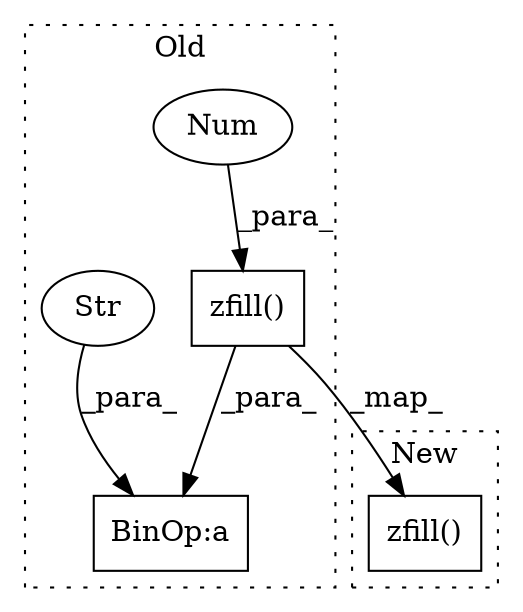 digraph G {
subgraph cluster0 {
1 [label="zfill()" a="75" s="4889,4905" l="15,1" shape="box"];
3 [label="BinOp:a" a="82" s="4886" l="3" shape="box"];
4 [label="Str" a="66" s="4875" l="11" shape="ellipse"];
5 [label="Num" a="76" s="4904" l="1" shape="ellipse"];
label = "Old";
style="dotted";
}
subgraph cluster1 {
2 [label="zfill()" a="75" s="5808,5843" l="15,1" shape="box"];
label = "New";
style="dotted";
}
1 -> 3 [label="_para_"];
1 -> 2 [label="_map_"];
4 -> 3 [label="_para_"];
5 -> 1 [label="_para_"];
}